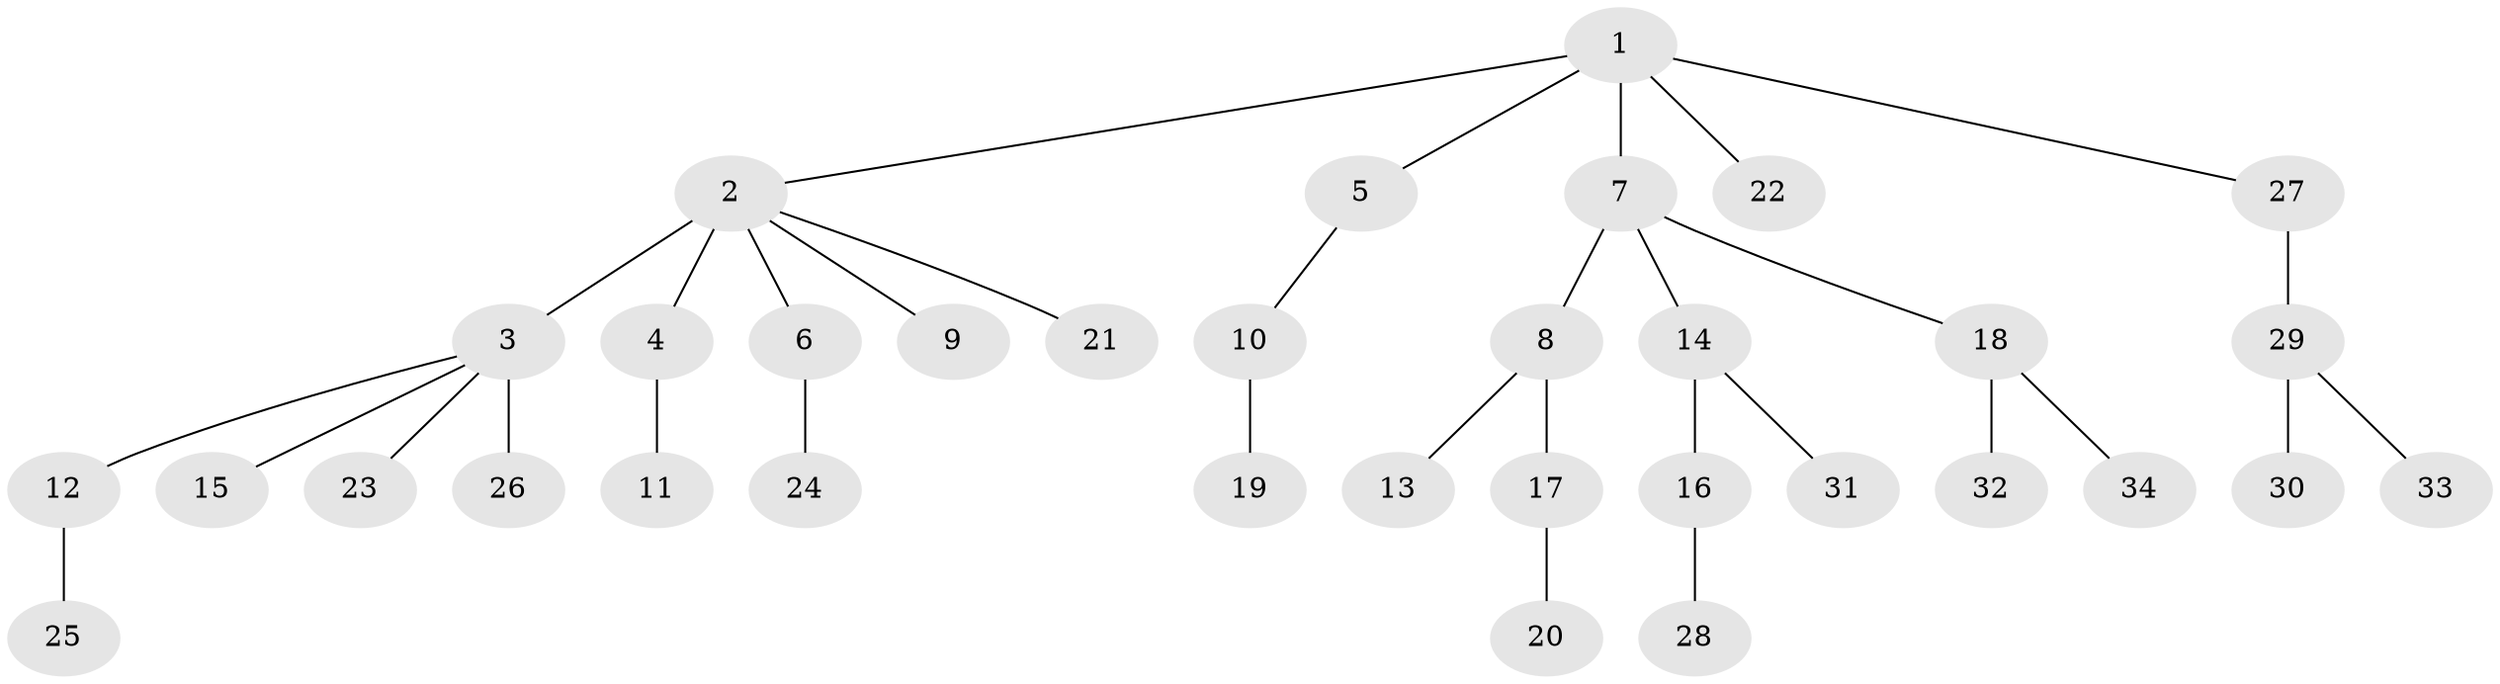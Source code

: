 // original degree distribution, {7: 0.014705882352941176, 6: 0.014705882352941176, 8: 0.014705882352941176, 4: 0.058823529411764705, 3: 0.11764705882352941, 2: 0.23529411764705882, 1: 0.5294117647058824, 5: 0.014705882352941176}
// Generated by graph-tools (version 1.1) at 2025/37/03/09/25 02:37:06]
// undirected, 34 vertices, 33 edges
graph export_dot {
graph [start="1"]
  node [color=gray90,style=filled];
  1;
  2;
  3;
  4;
  5;
  6;
  7;
  8;
  9;
  10;
  11;
  12;
  13;
  14;
  15;
  16;
  17;
  18;
  19;
  20;
  21;
  22;
  23;
  24;
  25;
  26;
  27;
  28;
  29;
  30;
  31;
  32;
  33;
  34;
  1 -- 2 [weight=1.0];
  1 -- 5 [weight=1.0];
  1 -- 7 [weight=2.0];
  1 -- 22 [weight=1.0];
  1 -- 27 [weight=1.0];
  2 -- 3 [weight=3.0];
  2 -- 4 [weight=1.0];
  2 -- 6 [weight=1.0];
  2 -- 9 [weight=1.0];
  2 -- 21 [weight=1.0];
  3 -- 12 [weight=1.0];
  3 -- 15 [weight=1.0];
  3 -- 23 [weight=1.0];
  3 -- 26 [weight=1.0];
  4 -- 11 [weight=2.0];
  5 -- 10 [weight=1.0];
  6 -- 24 [weight=1.0];
  7 -- 8 [weight=1.0];
  7 -- 14 [weight=1.0];
  7 -- 18 [weight=1.0];
  8 -- 13 [weight=1.0];
  8 -- 17 [weight=1.0];
  10 -- 19 [weight=3.0];
  12 -- 25 [weight=1.0];
  14 -- 16 [weight=1.0];
  14 -- 31 [weight=1.0];
  16 -- 28 [weight=1.0];
  17 -- 20 [weight=1.0];
  18 -- 32 [weight=1.0];
  18 -- 34 [weight=1.0];
  27 -- 29 [weight=2.0];
  29 -- 30 [weight=1.0];
  29 -- 33 [weight=1.0];
}
